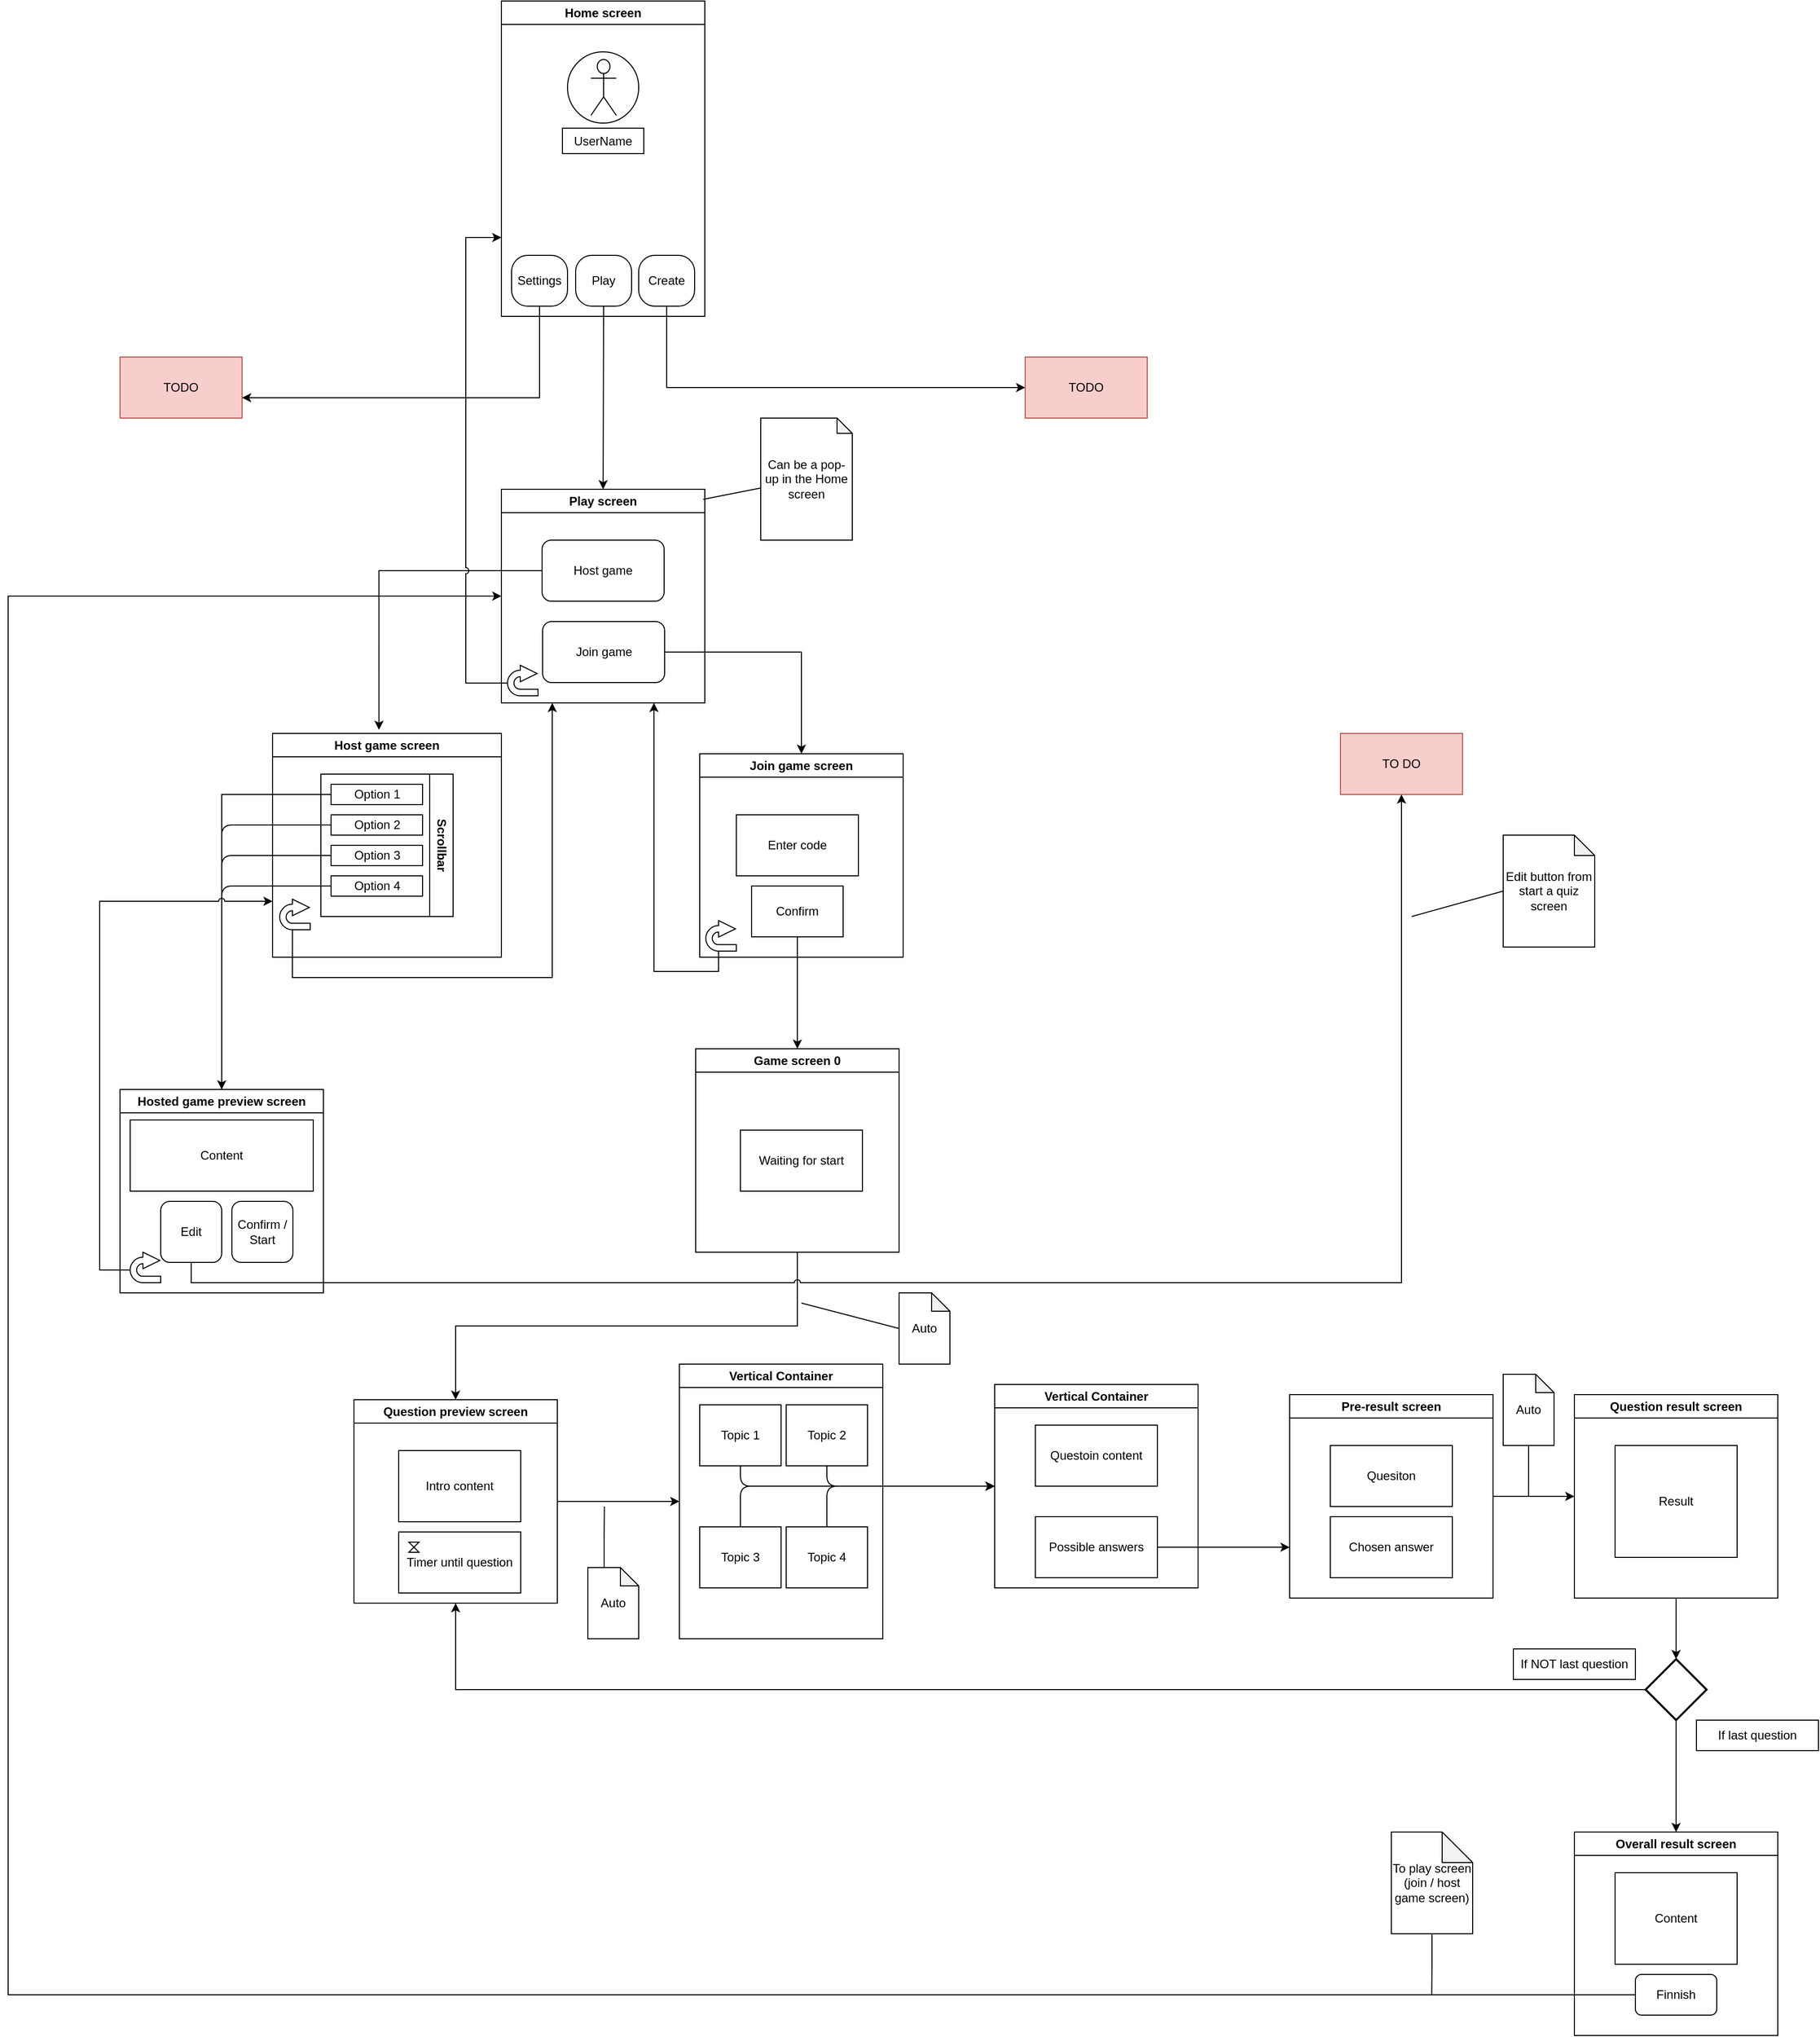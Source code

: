 <mxfile version="21.7.5" type="device">
  <diagram id="wFE0QG_FPsp0jaGvCLVb" name="APP navigation">
    <mxGraphModel dx="2885" dy="1245" grid="1" gridSize="10" guides="1" tooltips="1" connect="1" arrows="1" fold="1" page="1" pageScale="1" pageWidth="850" pageHeight="1100" math="0" shadow="0">
      <root>
        <mxCell id="0" />
        <mxCell id="1" parent="0" />
        <mxCell id="n-mMuuMtZOQz2WrlE01w-2" value="Home screen" style="swimlane;whiteSpace=wrap;html=1;" vertex="1" parent="1">
          <mxGeometry x="325" y="130" width="200" height="310" as="geometry" />
        </mxCell>
        <mxCell id="n-mMuuMtZOQz2WrlE01w-3" value="" style="ellipse;whiteSpace=wrap;html=1;" vertex="1" parent="n-mMuuMtZOQz2WrlE01w-2">
          <mxGeometry x="65" y="50" width="70" height="70" as="geometry" />
        </mxCell>
        <mxCell id="n-mMuuMtZOQz2WrlE01w-4" value="UserName" style="rounded=0;whiteSpace=wrap;html=1;" vertex="1" parent="n-mMuuMtZOQz2WrlE01w-2">
          <mxGeometry x="60" y="125" width="80" height="25" as="geometry" />
        </mxCell>
        <mxCell id="n-mMuuMtZOQz2WrlE01w-5" value="" style="shape=umlActor;verticalLabelPosition=bottom;verticalAlign=top;html=1;outlineConnect=0;" vertex="1" parent="n-mMuuMtZOQz2WrlE01w-2">
          <mxGeometry x="88" y="57.5" width="25" height="55" as="geometry" />
        </mxCell>
        <mxCell id="n-mMuuMtZOQz2WrlE01w-6" value="Settings" style="rounded=1;whiteSpace=wrap;html=1;arcSize=32;" vertex="1" parent="n-mMuuMtZOQz2WrlE01w-2">
          <mxGeometry x="10" y="250" width="55" height="50" as="geometry" />
        </mxCell>
        <mxCell id="n-mMuuMtZOQz2WrlE01w-7" value="Play" style="rounded=1;whiteSpace=wrap;html=1;arcSize=32;" vertex="1" parent="n-mMuuMtZOQz2WrlE01w-2">
          <mxGeometry x="73" y="250" width="55" height="50" as="geometry" />
        </mxCell>
        <mxCell id="n-mMuuMtZOQz2WrlE01w-8" value="Create" style="rounded=1;whiteSpace=wrap;html=1;arcSize=32;" vertex="1" parent="n-mMuuMtZOQz2WrlE01w-2">
          <mxGeometry x="135" y="250" width="55" height="50" as="geometry" />
        </mxCell>
        <mxCell id="n-mMuuMtZOQz2WrlE01w-10" value="Play screen" style="swimlane;whiteSpace=wrap;html=1;" vertex="1" parent="1">
          <mxGeometry x="325" y="610" width="200" height="210" as="geometry">
            <mxRectangle x="325.5" y="600" width="110" height="30" as="alternateBounds" />
          </mxGeometry>
        </mxCell>
        <mxCell id="n-mMuuMtZOQz2WrlE01w-15" value="Host game" style="rounded=1;whiteSpace=wrap;html=1;" vertex="1" parent="n-mMuuMtZOQz2WrlE01w-10">
          <mxGeometry x="40" y="50" width="120" height="60" as="geometry" />
        </mxCell>
        <mxCell id="n-mMuuMtZOQz2WrlE01w-16" value="Join game" style="rounded=1;whiteSpace=wrap;html=1;" vertex="1" parent="n-mMuuMtZOQz2WrlE01w-10">
          <mxGeometry x="40.5" y="130" width="120" height="60" as="geometry" />
        </mxCell>
        <mxCell id="n-mMuuMtZOQz2WrlE01w-34" value="" style="html=1;shadow=0;dashed=0;align=center;verticalAlign=middle;shape=mxgraph.arrows2.uTurnArrow;dy=3.17;arrowHead=16.2;dx2=16.61;rotation=0;" vertex="1" parent="n-mMuuMtZOQz2WrlE01w-10">
          <mxGeometry x="6" y="173" width="30" height="30" as="geometry" />
        </mxCell>
        <mxCell id="n-mMuuMtZOQz2WrlE01w-9" style="edgeStyle=orthogonalEdgeStyle;rounded=0;orthogonalLoop=1;jettySize=auto;html=1;exitX=0.5;exitY=1;exitDx=0;exitDy=0;entryX=0.5;entryY=0;entryDx=0;entryDy=0;jumpStyle=arc;" edge="1" parent="1" source="n-mMuuMtZOQz2WrlE01w-7" target="n-mMuuMtZOQz2WrlE01w-10">
          <mxGeometry relative="1" as="geometry">
            <mxPoint x="425.586" y="590" as="targetPoint" />
          </mxGeometry>
        </mxCell>
        <mxCell id="n-mMuuMtZOQz2WrlE01w-12" style="orthogonalLoop=1;jettySize=auto;html=1;entryX=0.992;entryY=0.047;entryDx=0;entryDy=0;entryPerimeter=0;rounded=0;endArrow=none;endFill=0;" edge="1" parent="1" source="n-mMuuMtZOQz2WrlE01w-11" target="n-mMuuMtZOQz2WrlE01w-10">
          <mxGeometry relative="1" as="geometry" />
        </mxCell>
        <mxCell id="n-mMuuMtZOQz2WrlE01w-11" value="Can be a pop-up in the Home screen" style="shape=note;whiteSpace=wrap;html=1;backgroundOutline=1;darkOpacity=0.05;size=15;" vertex="1" parent="1">
          <mxGeometry x="580" y="540" width="90" height="120" as="geometry" />
        </mxCell>
        <mxCell id="n-mMuuMtZOQz2WrlE01w-19" value="Host game screen" style="swimlane;whiteSpace=wrap;html=1;" vertex="1" parent="1">
          <mxGeometry x="100" y="850" width="225" height="220" as="geometry" />
        </mxCell>
        <mxCell id="n-mMuuMtZOQz2WrlE01w-27" value="Scrollbar" style="swimlane;horizontal=0;whiteSpace=wrap;html=1;rotation=-180;" vertex="1" parent="n-mMuuMtZOQz2WrlE01w-19">
          <mxGeometry x="47.5" y="40" width="130" height="140" as="geometry" />
        </mxCell>
        <mxCell id="n-mMuuMtZOQz2WrlE01w-30" value="Option 1" style="rounded=0;whiteSpace=wrap;html=1;" vertex="1" parent="n-mMuuMtZOQz2WrlE01w-27">
          <mxGeometry x="10" y="10" width="90" height="20" as="geometry" />
        </mxCell>
        <mxCell id="n-mMuuMtZOQz2WrlE01w-31" value="Option 2" style="rounded=0;whiteSpace=wrap;html=1;" vertex="1" parent="n-mMuuMtZOQz2WrlE01w-27">
          <mxGeometry x="10" y="40" width="90" height="20" as="geometry" />
        </mxCell>
        <mxCell id="n-mMuuMtZOQz2WrlE01w-32" value="Option 3" style="rounded=0;whiteSpace=wrap;html=1;" vertex="1" parent="n-mMuuMtZOQz2WrlE01w-27">
          <mxGeometry x="10" y="70" width="90" height="20" as="geometry" />
        </mxCell>
        <mxCell id="n-mMuuMtZOQz2WrlE01w-33" value="Option 4" style="rounded=0;whiteSpace=wrap;html=1;" vertex="1" parent="n-mMuuMtZOQz2WrlE01w-27">
          <mxGeometry x="10" y="100" width="90" height="20" as="geometry" />
        </mxCell>
        <mxCell id="n-mMuuMtZOQz2WrlE01w-37" value="" style="html=1;shadow=0;dashed=0;align=center;verticalAlign=middle;shape=mxgraph.arrows2.uTurnArrow;dy=3.17;arrowHead=16.2;dx2=16.61;rotation=0;" vertex="1" parent="n-mMuuMtZOQz2WrlE01w-19">
          <mxGeometry x="7" y="163" width="30" height="30" as="geometry" />
        </mxCell>
        <mxCell id="n-mMuuMtZOQz2WrlE01w-18" style="edgeStyle=orthogonalEdgeStyle;rounded=0;orthogonalLoop=1;jettySize=auto;html=1;exitX=0;exitY=0.5;exitDx=0;exitDy=0;entryX=0.465;entryY=-0.016;entryDx=0;entryDy=0;entryPerimeter=0;jumpStyle=arc;" edge="1" parent="1" source="n-mMuuMtZOQz2WrlE01w-15" target="n-mMuuMtZOQz2WrlE01w-19">
          <mxGeometry relative="1" as="geometry">
            <mxPoint x="290" y="890" as="targetPoint" />
          </mxGeometry>
        </mxCell>
        <mxCell id="n-mMuuMtZOQz2WrlE01w-20" value="Join game screen" style="swimlane;whiteSpace=wrap;html=1;" vertex="1" parent="1">
          <mxGeometry x="520" y="870" width="200" height="200" as="geometry" />
        </mxCell>
        <mxCell id="n-mMuuMtZOQz2WrlE01w-43" value="" style="html=1;shadow=0;dashed=0;align=center;verticalAlign=middle;shape=mxgraph.arrows2.uTurnArrow;dy=3.17;arrowHead=16.2;dx2=16.61;rotation=0;" vertex="1" parent="n-mMuuMtZOQz2WrlE01w-20">
          <mxGeometry x="6" y="164" width="30" height="30" as="geometry" />
        </mxCell>
        <mxCell id="n-mMuuMtZOQz2WrlE01w-57" value="Enter code" style="rounded=0;whiteSpace=wrap;html=1;" vertex="1" parent="n-mMuuMtZOQz2WrlE01w-20">
          <mxGeometry x="36" y="60" width="120" height="60" as="geometry" />
        </mxCell>
        <mxCell id="n-mMuuMtZOQz2WrlE01w-58" value="Confirm" style="rounded=1;whiteSpace=wrap;html=1;arcSize=0;" vertex="1" parent="n-mMuuMtZOQz2WrlE01w-20">
          <mxGeometry x="51" y="130" width="90" height="50" as="geometry" />
        </mxCell>
        <mxCell id="n-mMuuMtZOQz2WrlE01w-17" style="edgeStyle=orthogonalEdgeStyle;rounded=0;orthogonalLoop=1;jettySize=auto;html=1;exitX=1;exitY=0.5;exitDx=0;exitDy=0;entryX=0.5;entryY=0;entryDx=0;entryDy=0;" edge="1" parent="1" source="n-mMuuMtZOQz2WrlE01w-16" target="n-mMuuMtZOQz2WrlE01w-20">
          <mxGeometry relative="1" as="geometry">
            <mxPoint x="560" y="880" as="targetPoint" />
          </mxGeometry>
        </mxCell>
        <mxCell id="n-mMuuMtZOQz2WrlE01w-38" style="edgeStyle=orthogonalEdgeStyle;rounded=0;orthogonalLoop=1;jettySize=auto;html=1;exitX=0;exitY=0;exitDx=0;exitDy=17.465;exitPerimeter=0;entryX=0;entryY=0.75;entryDx=0;entryDy=0;jumpStyle=arc;" edge="1" parent="1" source="n-mMuuMtZOQz2WrlE01w-34" target="n-mMuuMtZOQz2WrlE01w-2">
          <mxGeometry relative="1" as="geometry">
            <mxPoint x="330" y="410" as="targetPoint" />
            <Array as="points">
              <mxPoint x="290" y="801" />
              <mxPoint x="290" y="363" />
            </Array>
          </mxGeometry>
        </mxCell>
        <mxCell id="n-mMuuMtZOQz2WrlE01w-42" style="edgeStyle=orthogonalEdgeStyle;rounded=0;orthogonalLoop=1;jettySize=auto;html=1;entryX=0.25;entryY=1;entryDx=0;entryDy=0;exitX=0;exitY=0;exitDx=12.535;exitDy=30;exitPerimeter=0;" edge="1" parent="1" source="n-mMuuMtZOQz2WrlE01w-37" target="n-mMuuMtZOQz2WrlE01w-10">
          <mxGeometry relative="1" as="geometry">
            <Array as="points">
              <mxPoint x="119" y="1090" />
              <mxPoint x="375" y="1090" />
            </Array>
          </mxGeometry>
        </mxCell>
        <mxCell id="n-mMuuMtZOQz2WrlE01w-44" style="edgeStyle=orthogonalEdgeStyle;rounded=0;orthogonalLoop=1;jettySize=auto;html=1;exitX=0;exitY=0;exitDx=12.535;exitDy=30;exitPerimeter=0;entryX=0.75;entryY=1;entryDx=0;entryDy=0;" edge="1" parent="1" source="n-mMuuMtZOQz2WrlE01w-43" target="n-mMuuMtZOQz2WrlE01w-10">
          <mxGeometry relative="1" as="geometry" />
        </mxCell>
        <mxCell id="n-mMuuMtZOQz2WrlE01w-49" value="Hosted game preview screen" style="swimlane;whiteSpace=wrap;html=1;" vertex="1" parent="1">
          <mxGeometry x="-50" y="1200" width="200" height="200" as="geometry" />
        </mxCell>
        <mxCell id="n-mMuuMtZOQz2WrlE01w-50" value="Content" style="rounded=0;whiteSpace=wrap;html=1;" vertex="1" parent="n-mMuuMtZOQz2WrlE01w-49">
          <mxGeometry x="10" y="30" width="180" height="70" as="geometry" />
        </mxCell>
        <mxCell id="n-mMuuMtZOQz2WrlE01w-51" value="Confirm / Start" style="rounded=1;whiteSpace=wrap;html=1;" vertex="1" parent="n-mMuuMtZOQz2WrlE01w-49">
          <mxGeometry x="110" y="110" width="60" height="60" as="geometry" />
        </mxCell>
        <mxCell id="n-mMuuMtZOQz2WrlE01w-52" value="" style="html=1;shadow=0;dashed=0;align=center;verticalAlign=middle;shape=mxgraph.arrows2.uTurnArrow;dy=3.17;arrowHead=16.2;dx2=16.61;rotation=0;" vertex="1" parent="n-mMuuMtZOQz2WrlE01w-49">
          <mxGeometry x="10" y="160" width="30" height="30" as="geometry" />
        </mxCell>
        <mxCell id="n-mMuuMtZOQz2WrlE01w-59" value="Edit" style="rounded=1;whiteSpace=wrap;html=1;" vertex="1" parent="n-mMuuMtZOQz2WrlE01w-49">
          <mxGeometry x="40" y="110" width="60" height="60" as="geometry" />
        </mxCell>
        <mxCell id="n-mMuuMtZOQz2WrlE01w-45" style="edgeStyle=orthogonalEdgeStyle;rounded=0;orthogonalLoop=1;jettySize=auto;html=1;exitX=0;exitY=0.5;exitDx=0;exitDy=0;entryX=0.5;entryY=0;entryDx=0;entryDy=0;jumpStyle=none;" edge="1" parent="1" source="n-mMuuMtZOQz2WrlE01w-30" target="n-mMuuMtZOQz2WrlE01w-49">
          <mxGeometry relative="1" as="geometry">
            <mxPoint x="40.0" y="1190" as="targetPoint" />
          </mxGeometry>
        </mxCell>
        <mxCell id="n-mMuuMtZOQz2WrlE01w-53" style="edgeStyle=orthogonalEdgeStyle;rounded=0;orthogonalLoop=1;jettySize=auto;html=1;exitX=0;exitY=0;exitDx=0;exitDy=17.465;exitPerimeter=0;jumpStyle=arc;entryX=0;entryY=0.75;entryDx=0;entryDy=0;" edge="1" parent="1" source="n-mMuuMtZOQz2WrlE01w-52" target="n-mMuuMtZOQz2WrlE01w-19">
          <mxGeometry relative="1" as="geometry">
            <mxPoint x="100" y="1020" as="targetPoint" />
            <Array as="points">
              <mxPoint x="-70" y="1378" />
              <mxPoint x="-70" y="1015" />
            </Array>
          </mxGeometry>
        </mxCell>
        <mxCell id="n-mMuuMtZOQz2WrlE01w-62" style="rounded=0;orthogonalLoop=1;jettySize=auto;html=1;exitX=0;exitY=0.5;exitDx=0;exitDy=0;exitPerimeter=0;endArrow=none;endFill=0;" edge="1" parent="1" source="n-mMuuMtZOQz2WrlE01w-61">
          <mxGeometry relative="1" as="geometry">
            <mxPoint x="1220" y="1030" as="targetPoint" />
          </mxGeometry>
        </mxCell>
        <mxCell id="n-mMuuMtZOQz2WrlE01w-61" value="Edit button from start a quiz screen" style="shape=note;whiteSpace=wrap;html=1;backgroundOutline=1;darkOpacity=0.05;size=20;" vertex="1" parent="1">
          <mxGeometry x="1310" y="950" width="90" height="110" as="geometry" />
        </mxCell>
        <mxCell id="n-mMuuMtZOQz2WrlE01w-66" style="edgeStyle=orthogonalEdgeStyle;rounded=0;orthogonalLoop=1;jettySize=auto;html=1;exitX=0.5;exitY=1;exitDx=0;exitDy=0;jumpStyle=arc;entryX=0.5;entryY=0;entryDx=0;entryDy=0;" edge="1" parent="1" source="n-mMuuMtZOQz2WrlE01w-64" target="n-mMuuMtZOQz2WrlE01w-101">
          <mxGeometry relative="1" as="geometry">
            <mxPoint x="616.333" y="1520" as="targetPoint" />
          </mxGeometry>
        </mxCell>
        <mxCell id="n-mMuuMtZOQz2WrlE01w-64" value="Game screen 0" style="swimlane;whiteSpace=wrap;html=1;" vertex="1" parent="1">
          <mxGeometry x="516" y="1160" width="200" height="200" as="geometry" />
        </mxCell>
        <mxCell id="n-mMuuMtZOQz2WrlE01w-65" value="Waiting for start" style="rounded=0;whiteSpace=wrap;html=1;" vertex="1" parent="n-mMuuMtZOQz2WrlE01w-64">
          <mxGeometry x="44" y="80" width="120" height="60" as="geometry" />
        </mxCell>
        <mxCell id="n-mMuuMtZOQz2WrlE01w-63" style="edgeStyle=orthogonalEdgeStyle;rounded=0;orthogonalLoop=1;jettySize=auto;html=1;exitX=0.5;exitY=1;exitDx=0;exitDy=0;entryX=0.5;entryY=0;entryDx=0;entryDy=0;" edge="1" parent="1" source="n-mMuuMtZOQz2WrlE01w-58" target="n-mMuuMtZOQz2WrlE01w-64">
          <mxGeometry relative="1" as="geometry">
            <mxPoint x="616.333" y="1170" as="targetPoint" />
          </mxGeometry>
        </mxCell>
        <mxCell id="n-mMuuMtZOQz2WrlE01w-68" value="Vertical Container" style="swimlane;whiteSpace=wrap;html=1;" vertex="1" parent="1">
          <mxGeometry x="810" y="1490" width="200" height="200" as="geometry" />
        </mxCell>
        <mxCell id="n-mMuuMtZOQz2WrlE01w-76" value="Questoin content" style="rounded=0;whiteSpace=wrap;html=1;" vertex="1" parent="n-mMuuMtZOQz2WrlE01w-68">
          <mxGeometry x="40" y="40" width="120" height="60" as="geometry" />
        </mxCell>
        <mxCell id="n-mMuuMtZOQz2WrlE01w-77" value="Possible answers" style="rounded=0;whiteSpace=wrap;html=1;" vertex="1" parent="n-mMuuMtZOQz2WrlE01w-68">
          <mxGeometry x="40" y="130" width="120" height="60" as="geometry" />
        </mxCell>
        <mxCell id="n-mMuuMtZOQz2WrlE01w-84" style="edgeStyle=orthogonalEdgeStyle;rounded=0;orthogonalLoop=1;jettySize=auto;html=1;exitX=1;exitY=0.5;exitDx=0;exitDy=0;entryX=0;entryY=0.5;entryDx=0;entryDy=0;" edge="1" parent="1" source="n-mMuuMtZOQz2WrlE01w-79" target="n-mMuuMtZOQz2WrlE01w-82">
          <mxGeometry relative="1" as="geometry" />
        </mxCell>
        <mxCell id="n-mMuuMtZOQz2WrlE01w-79" value="Pre-result screen" style="swimlane;whiteSpace=wrap;html=1;" vertex="1" parent="1">
          <mxGeometry x="1100" y="1500" width="200" height="200" as="geometry" />
        </mxCell>
        <mxCell id="n-mMuuMtZOQz2WrlE01w-80" value="Quesiton" style="rounded=0;whiteSpace=wrap;html=1;" vertex="1" parent="n-mMuuMtZOQz2WrlE01w-79">
          <mxGeometry x="40" y="50" width="120" height="60" as="geometry" />
        </mxCell>
        <mxCell id="n-mMuuMtZOQz2WrlE01w-81" value="Chosen answer" style="rounded=0;whiteSpace=wrap;html=1;" vertex="1" parent="n-mMuuMtZOQz2WrlE01w-79">
          <mxGeometry x="40" y="120" width="120" height="60" as="geometry" />
        </mxCell>
        <mxCell id="n-mMuuMtZOQz2WrlE01w-78" style="edgeStyle=orthogonalEdgeStyle;rounded=0;orthogonalLoop=1;jettySize=auto;html=1;exitX=1;exitY=0.5;exitDx=0;exitDy=0;entryX=0;entryY=0.75;entryDx=0;entryDy=0;" edge="1" parent="1" source="n-mMuuMtZOQz2WrlE01w-77" target="n-mMuuMtZOQz2WrlE01w-79">
          <mxGeometry relative="1" as="geometry">
            <mxPoint x="1110" y="1650" as="targetPoint" />
          </mxGeometry>
        </mxCell>
        <mxCell id="n-mMuuMtZOQz2WrlE01w-85" style="edgeStyle=orthogonalEdgeStyle;rounded=0;orthogonalLoop=1;jettySize=auto;html=1;entryX=0.5;entryY=1;entryDx=0;entryDy=0;exitX=0;exitY=0.5;exitDx=0;exitDy=0;exitPerimeter=0;" edge="1" parent="1" source="n-mMuuMtZOQz2WrlE01w-110" target="n-mMuuMtZOQz2WrlE01w-101">
          <mxGeometry relative="1" as="geometry">
            <mxPoint x="1290" y="1780" as="sourcePoint" />
            <mxPoint x="420" y="1860" as="targetPoint" />
            <Array as="points">
              <mxPoint x="280" y="1790" />
            </Array>
          </mxGeometry>
        </mxCell>
        <mxCell id="n-mMuuMtZOQz2WrlE01w-111" style="edgeStyle=orthogonalEdgeStyle;rounded=0;orthogonalLoop=1;jettySize=auto;html=1;exitX=0.5;exitY=1;exitDx=0;exitDy=0;entryX=0.5;entryY=0;entryDx=0;entryDy=0;entryPerimeter=0;" edge="1" parent="1" source="n-mMuuMtZOQz2WrlE01w-82" target="n-mMuuMtZOQz2WrlE01w-110">
          <mxGeometry relative="1" as="geometry" />
        </mxCell>
        <mxCell id="n-mMuuMtZOQz2WrlE01w-82" value="Question result screen" style="swimlane;whiteSpace=wrap;html=1;" vertex="1" parent="1">
          <mxGeometry x="1380" y="1500" width="200" height="200" as="geometry" />
        </mxCell>
        <mxCell id="n-mMuuMtZOQz2WrlE01w-83" value="Result" style="rounded=0;whiteSpace=wrap;html=1;" vertex="1" parent="n-mMuuMtZOQz2WrlE01w-82">
          <mxGeometry x="40" y="50" width="120" height="110" as="geometry" />
        </mxCell>
        <mxCell id="n-mMuuMtZOQz2WrlE01w-87" style="rounded=0;orthogonalLoop=1;jettySize=auto;html=1;exitX=0;exitY=0.5;exitDx=0;exitDy=0;exitPerimeter=0;endArrow=none;endFill=0;" edge="1" parent="1" source="n-mMuuMtZOQz2WrlE01w-86">
          <mxGeometry relative="1" as="geometry">
            <mxPoint x="620" y="1410" as="targetPoint" />
          </mxGeometry>
        </mxCell>
        <mxCell id="n-mMuuMtZOQz2WrlE01w-86" value="Auto" style="shape=note;whiteSpace=wrap;html=1;backgroundOutline=1;darkOpacity=0.05;size=18;" vertex="1" parent="1">
          <mxGeometry x="716" y="1400" width="50" height="70" as="geometry" />
        </mxCell>
        <mxCell id="n-mMuuMtZOQz2WrlE01w-108" style="edgeStyle=orthogonalEdgeStyle;rounded=0;orthogonalLoop=1;jettySize=auto;html=1;exitX=0;exitY=0;exitDx=16;exitDy=0;exitPerimeter=0;endArrow=none;endFill=0;" edge="1" parent="1" source="n-mMuuMtZOQz2WrlE01w-88">
          <mxGeometry relative="1" as="geometry">
            <mxPoint x="426.261" y="1610" as="targetPoint" />
          </mxGeometry>
        </mxCell>
        <mxCell id="n-mMuuMtZOQz2WrlE01w-88" value="Auto" style="shape=note;whiteSpace=wrap;html=1;backgroundOutline=1;darkOpacity=0.05;size=18;" vertex="1" parent="1">
          <mxGeometry x="410" y="1670" width="50" height="70" as="geometry" />
        </mxCell>
        <mxCell id="n-mMuuMtZOQz2WrlE01w-91" style="edgeStyle=orthogonalEdgeStyle;rounded=0;orthogonalLoop=1;jettySize=auto;html=1;exitX=0.5;exitY=1;exitDx=0;exitDy=0;exitPerimeter=0;endArrow=none;endFill=0;" edge="1" parent="1" source="n-mMuuMtZOQz2WrlE01w-90">
          <mxGeometry relative="1" as="geometry">
            <mxPoint x="1334.957" y="1600" as="targetPoint" />
          </mxGeometry>
        </mxCell>
        <mxCell id="n-mMuuMtZOQz2WrlE01w-90" value="Auto" style="shape=note;whiteSpace=wrap;html=1;backgroundOutline=1;darkOpacity=0.05;size=18;" vertex="1" parent="1">
          <mxGeometry x="1310" y="1480" width="50" height="70" as="geometry" />
        </mxCell>
        <mxCell id="n-mMuuMtZOQz2WrlE01w-92" value="Vertical Container" style="swimlane;whiteSpace=wrap;html=1;" vertex="1" parent="1">
          <mxGeometry x="500" y="1470" width="200" height="270" as="geometry" />
        </mxCell>
        <mxCell id="n-mMuuMtZOQz2WrlE01w-93" value="Topic 1" style="rounded=0;whiteSpace=wrap;html=1;" vertex="1" parent="n-mMuuMtZOQz2WrlE01w-92">
          <mxGeometry x="20" y="40" width="80" height="60" as="geometry" />
        </mxCell>
        <mxCell id="n-mMuuMtZOQz2WrlE01w-94" value="Topic 2" style="rounded=0;whiteSpace=wrap;html=1;" vertex="1" parent="n-mMuuMtZOQz2WrlE01w-92">
          <mxGeometry x="105" y="40" width="80" height="60" as="geometry" />
        </mxCell>
        <mxCell id="n-mMuuMtZOQz2WrlE01w-95" value="Topic 3" style="rounded=0;whiteSpace=wrap;html=1;" vertex="1" parent="n-mMuuMtZOQz2WrlE01w-92">
          <mxGeometry x="20" y="160" width="80" height="60" as="geometry" />
        </mxCell>
        <mxCell id="n-mMuuMtZOQz2WrlE01w-96" value="Topic 4" style="rounded=0;whiteSpace=wrap;html=1;" vertex="1" parent="n-mMuuMtZOQz2WrlE01w-92">
          <mxGeometry x="105" y="160" width="80" height="60" as="geometry" />
        </mxCell>
        <mxCell id="n-mMuuMtZOQz2WrlE01w-97" style="edgeStyle=orthogonalEdgeStyle;rounded=1;orthogonalLoop=1;jettySize=auto;html=1;exitX=0.5;exitY=1;exitDx=0;exitDy=0;entryX=0;entryY=0.5;entryDx=0;entryDy=0;" edge="1" parent="1" source="n-mMuuMtZOQz2WrlE01w-93" target="n-mMuuMtZOQz2WrlE01w-68">
          <mxGeometry relative="1" as="geometry">
            <mxPoint x="516" y="1590" as="targetPoint" />
          </mxGeometry>
        </mxCell>
        <mxCell id="n-mMuuMtZOQz2WrlE01w-98" style="edgeStyle=orthogonalEdgeStyle;rounded=1;orthogonalLoop=1;jettySize=auto;html=1;exitX=0.5;exitY=1;exitDx=0;exitDy=0;entryX=0;entryY=0.5;entryDx=0;entryDy=0;" edge="1" parent="1" source="n-mMuuMtZOQz2WrlE01w-94" target="n-mMuuMtZOQz2WrlE01w-68">
          <mxGeometry relative="1" as="geometry">
            <mxPoint x="516" y="1590" as="targetPoint" />
          </mxGeometry>
        </mxCell>
        <mxCell id="n-mMuuMtZOQz2WrlE01w-99" style="edgeStyle=orthogonalEdgeStyle;rounded=1;orthogonalLoop=1;jettySize=auto;html=1;exitX=0.5;exitY=0;exitDx=0;exitDy=0;entryX=0;entryY=0.5;entryDx=0;entryDy=0;" edge="1" parent="1" source="n-mMuuMtZOQz2WrlE01w-95" target="n-mMuuMtZOQz2WrlE01w-68">
          <mxGeometry relative="1" as="geometry">
            <mxPoint x="516" y="1590" as="targetPoint" />
          </mxGeometry>
        </mxCell>
        <mxCell id="n-mMuuMtZOQz2WrlE01w-54" style="edgeStyle=orthogonalEdgeStyle;rounded=1;orthogonalLoop=1;jettySize=auto;html=1;exitX=0;exitY=0.5;exitDx=0;exitDy=0;endArrow=none;endFill=0;entryX=0.5;entryY=0;entryDx=0;entryDy=0;" edge="1" parent="1" source="n-mMuuMtZOQz2WrlE01w-31" target="n-mMuuMtZOQz2WrlE01w-49">
          <mxGeometry relative="1" as="geometry">
            <mxPoint x="50" y="940" as="targetPoint" />
          </mxGeometry>
        </mxCell>
        <mxCell id="n-mMuuMtZOQz2WrlE01w-55" style="edgeStyle=orthogonalEdgeStyle;rounded=1;orthogonalLoop=1;jettySize=auto;html=1;exitX=0;exitY=0.5;exitDx=0;exitDy=0;endArrow=none;endFill=0;entryX=0.5;entryY=0;entryDx=0;entryDy=0;" edge="1" parent="1" source="n-mMuuMtZOQz2WrlE01w-32" target="n-mMuuMtZOQz2WrlE01w-49">
          <mxGeometry relative="1" as="geometry">
            <mxPoint x="50" y="970.4" as="targetPoint" />
          </mxGeometry>
        </mxCell>
        <mxCell id="n-mMuuMtZOQz2WrlE01w-56" style="edgeStyle=orthogonalEdgeStyle;rounded=1;orthogonalLoop=1;jettySize=auto;html=1;exitX=0;exitY=0.5;exitDx=0;exitDy=0;endArrow=none;endFill=0;entryX=0.5;entryY=0;entryDx=0;entryDy=0;" edge="1" parent="1" source="n-mMuuMtZOQz2WrlE01w-33" target="n-mMuuMtZOQz2WrlE01w-49">
          <mxGeometry relative="1" as="geometry">
            <mxPoint x="50" y="1000" as="targetPoint" />
          </mxGeometry>
        </mxCell>
        <mxCell id="n-mMuuMtZOQz2WrlE01w-106" style="edgeStyle=orthogonalEdgeStyle;rounded=0;orthogonalLoop=1;jettySize=auto;html=1;exitX=1;exitY=0.5;exitDx=0;exitDy=0;entryX=0;entryY=0.5;entryDx=0;entryDy=0;" edge="1" parent="1" source="n-mMuuMtZOQz2WrlE01w-101" target="n-mMuuMtZOQz2WrlE01w-92">
          <mxGeometry relative="1" as="geometry">
            <mxPoint x="500" y="1540" as="targetPoint" />
          </mxGeometry>
        </mxCell>
        <mxCell id="n-mMuuMtZOQz2WrlE01w-101" value="Question preview screen" style="swimlane;whiteSpace=wrap;html=1;" vertex="1" parent="1">
          <mxGeometry x="180" y="1505" width="200" height="200" as="geometry" />
        </mxCell>
        <mxCell id="n-mMuuMtZOQz2WrlE01w-102" value="Intro content" style="rounded=0;whiteSpace=wrap;html=1;" vertex="1" parent="n-mMuuMtZOQz2WrlE01w-101">
          <mxGeometry x="44" y="50" width="120" height="70" as="geometry" />
        </mxCell>
        <mxCell id="n-mMuuMtZOQz2WrlE01w-103" value="Timer until question" style="rounded=0;whiteSpace=wrap;html=1;" vertex="1" parent="n-mMuuMtZOQz2WrlE01w-101">
          <mxGeometry x="44" y="130" width="120" height="60" as="geometry" />
        </mxCell>
        <mxCell id="n-mMuuMtZOQz2WrlE01w-104" value="" style="shape=collate;whiteSpace=wrap;html=1;" vertex="1" parent="n-mMuuMtZOQz2WrlE01w-101">
          <mxGeometry x="54" y="140" width="10" height="10" as="geometry" />
        </mxCell>
        <mxCell id="n-mMuuMtZOQz2WrlE01w-105" style="edgeStyle=orthogonalEdgeStyle;rounded=1;orthogonalLoop=1;jettySize=auto;html=1;exitX=0.5;exitY=0;exitDx=0;exitDy=0;entryX=0;entryY=0.5;entryDx=0;entryDy=0;" edge="1" parent="1" source="n-mMuuMtZOQz2WrlE01w-96" target="n-mMuuMtZOQz2WrlE01w-68">
          <mxGeometry relative="1" as="geometry" />
        </mxCell>
        <mxCell id="n-mMuuMtZOQz2WrlE01w-113" style="edgeStyle=orthogonalEdgeStyle;rounded=0;orthogonalLoop=1;jettySize=auto;html=1;exitX=0.5;exitY=1;exitDx=0;exitDy=0;exitPerimeter=0;" edge="1" parent="1" source="n-mMuuMtZOQz2WrlE01w-110" target="n-mMuuMtZOQz2WrlE01w-114">
          <mxGeometry relative="1" as="geometry">
            <mxPoint x="1479.737" y="1890" as="targetPoint" />
          </mxGeometry>
        </mxCell>
        <mxCell id="n-mMuuMtZOQz2WrlE01w-110" value="" style="strokeWidth=2;html=1;shape=mxgraph.flowchart.decision;whiteSpace=wrap;" vertex="1" parent="1">
          <mxGeometry x="1450" y="1760" width="60" height="60" as="geometry" />
        </mxCell>
        <mxCell id="n-mMuuMtZOQz2WrlE01w-112" value="If NOT last question" style="rounded=1;whiteSpace=wrap;html=1;arcSize=0;" vertex="1" parent="1">
          <mxGeometry x="1320" y="1750" width="120" height="30" as="geometry" />
        </mxCell>
        <mxCell id="n-mMuuMtZOQz2WrlE01w-114" value="Overall result screen" style="swimlane;whiteSpace=wrap;html=1;" vertex="1" parent="1">
          <mxGeometry x="1379.997" y="1930" width="200" height="200" as="geometry" />
        </mxCell>
        <mxCell id="n-mMuuMtZOQz2WrlE01w-118" value="Finnish" style="rounded=1;whiteSpace=wrap;html=1;" vertex="1" parent="n-mMuuMtZOQz2WrlE01w-114">
          <mxGeometry x="60" y="140" width="80" height="40" as="geometry" />
        </mxCell>
        <mxCell id="n-mMuuMtZOQz2WrlE01w-115" value="If last question" style="rounded=1;whiteSpace=wrap;html=1;arcSize=0;" vertex="1" parent="1">
          <mxGeometry x="1500" y="1820" width="120" height="30" as="geometry" />
        </mxCell>
        <mxCell id="n-mMuuMtZOQz2WrlE01w-116" value="Content" style="rounded=0;whiteSpace=wrap;html=1;" vertex="1" parent="1">
          <mxGeometry x="1420" y="1970" width="120" height="90" as="geometry" />
        </mxCell>
        <mxCell id="n-mMuuMtZOQz2WrlE01w-119" style="edgeStyle=orthogonalEdgeStyle;rounded=0;orthogonalLoop=1;jettySize=auto;html=1;exitX=0;exitY=0.5;exitDx=0;exitDy=0;entryX=0;entryY=0.5;entryDx=0;entryDy=0;" edge="1" parent="1" source="n-mMuuMtZOQz2WrlE01w-118" target="n-mMuuMtZOQz2WrlE01w-10">
          <mxGeometry relative="1" as="geometry">
            <Array as="points">
              <mxPoint x="-160" y="2090" />
              <mxPoint x="-160" y="715" />
            </Array>
          </mxGeometry>
        </mxCell>
        <mxCell id="n-mMuuMtZOQz2WrlE01w-121" style="edgeStyle=orthogonalEdgeStyle;rounded=0;orthogonalLoop=1;jettySize=auto;html=1;exitX=0.5;exitY=1;exitDx=0;exitDy=0;exitPerimeter=0;endArrow=none;endFill=0;" edge="1" parent="1" source="n-mMuuMtZOQz2WrlE01w-120">
          <mxGeometry relative="1" as="geometry">
            <mxPoint x="1239.737" y="2090" as="targetPoint" />
          </mxGeometry>
        </mxCell>
        <mxCell id="n-mMuuMtZOQz2WrlE01w-120" value="To play screen (join / host game screen)" style="shape=note;whiteSpace=wrap;html=1;backgroundOutline=1;darkOpacity=0.05;" vertex="1" parent="1">
          <mxGeometry x="1200" y="1930" width="80" height="100" as="geometry" />
        </mxCell>
        <mxCell id="n-mMuuMtZOQz2WrlE01w-122" value="TO DO" style="rounded=0;whiteSpace=wrap;html=1;fillColor=#f8cecc;strokeColor=#b85450;" vertex="1" parent="1">
          <mxGeometry x="1150" y="850" width="120" height="60" as="geometry" />
        </mxCell>
        <mxCell id="n-mMuuMtZOQz2WrlE01w-60" style="edgeStyle=orthogonalEdgeStyle;rounded=0;orthogonalLoop=1;jettySize=auto;html=1;exitX=0.5;exitY=1;exitDx=0;exitDy=0;jumpStyle=arc;entryX=0.5;entryY=1;entryDx=0;entryDy=0;" edge="1" parent="1" source="n-mMuuMtZOQz2WrlE01w-59" target="n-mMuuMtZOQz2WrlE01w-122">
          <mxGeometry relative="1" as="geometry">
            <mxPoint x="1210" y="920" as="targetPoint" />
          </mxGeometry>
        </mxCell>
        <mxCell id="n-mMuuMtZOQz2WrlE01w-124" value="TODO" style="rounded=0;whiteSpace=wrap;html=1;fillColor=#f8cecc;strokeColor=#b85450;" vertex="1" parent="1">
          <mxGeometry x="-50" y="480" width="120" height="60" as="geometry" />
        </mxCell>
        <mxCell id="n-mMuuMtZOQz2WrlE01w-123" style="edgeStyle=orthogonalEdgeStyle;rounded=0;orthogonalLoop=1;jettySize=auto;html=1;exitX=0.5;exitY=1;exitDx=0;exitDy=0;" edge="1" parent="1" source="n-mMuuMtZOQz2WrlE01w-6" target="n-mMuuMtZOQz2WrlE01w-124">
          <mxGeometry relative="1" as="geometry">
            <mxPoint x="60" y="520" as="targetPoint" />
            <Array as="points">
              <mxPoint x="362" y="520" />
            </Array>
          </mxGeometry>
        </mxCell>
        <mxCell id="n-mMuuMtZOQz2WrlE01w-126" value="TODO" style="rounded=0;whiteSpace=wrap;html=1;fillColor=#f8cecc;strokeColor=#b85450;" vertex="1" parent="1">
          <mxGeometry x="840" y="480" width="120" height="60" as="geometry" />
        </mxCell>
        <mxCell id="n-mMuuMtZOQz2WrlE01w-125" style="edgeStyle=orthogonalEdgeStyle;rounded=0;orthogonalLoop=1;jettySize=auto;html=1;exitX=0.5;exitY=1;exitDx=0;exitDy=0;" edge="1" parent="1" source="n-mMuuMtZOQz2WrlE01w-8" target="n-mMuuMtZOQz2WrlE01w-126">
          <mxGeometry relative="1" as="geometry">
            <mxPoint x="900" y="510" as="targetPoint" />
            <Array as="points">
              <mxPoint x="487" y="510" />
            </Array>
          </mxGeometry>
        </mxCell>
      </root>
    </mxGraphModel>
  </diagram>
</mxfile>
